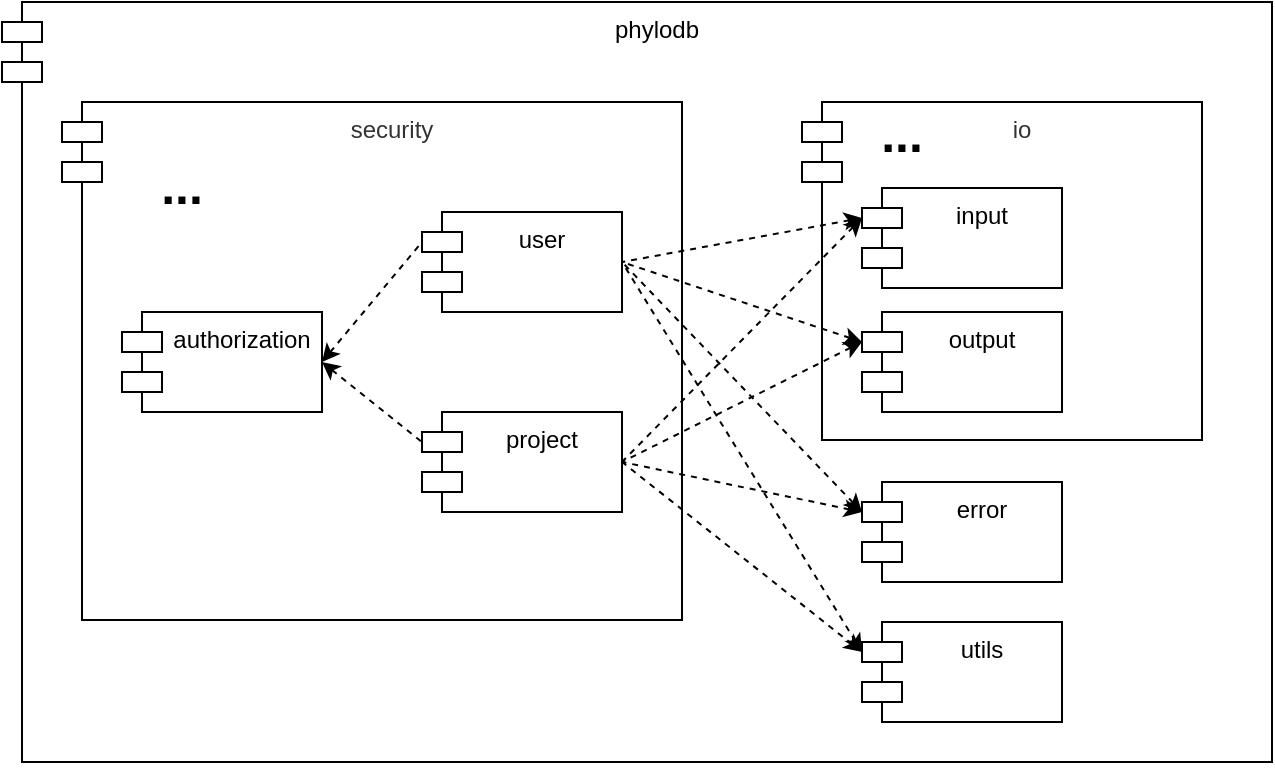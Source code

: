 <mxfile version="13.6.9" type="device"><diagram id="jA9FTtDefcOZjziilng_" name="Page-1"><mxGraphModel dx="1038" dy="631" grid="1" gridSize="10" guides="1" tooltips="1" connect="1" arrows="1" fold="1" page="1" pageScale="1" pageWidth="850" pageHeight="1100" math="0" shadow="0"><root><mxCell id="0"/><mxCell id="1" parent="0"/><mxCell id="F2ch39bkVWphz1SGzUJc-1" value="phylodb" style="shape=module;align=left;spacingLeft=20;align=center;verticalAlign=top;fillColor=none;" parent="1" vertex="1"><mxGeometry x="108" y="370" width="635" height="380" as="geometry"/></mxCell><mxCell id="F2ch39bkVWphz1SGzUJc-2" value="security" style="shape=module;align=left;spacingLeft=20;align=center;verticalAlign=top;fontColor=#333333;fillColor=none;" parent="1" vertex="1"><mxGeometry x="138" y="420" width="310" height="259" as="geometry"/></mxCell><mxCell id="F2ch39bkVWphz1SGzUJc-3" value="project" style="shape=module;align=left;spacingLeft=20;align=center;verticalAlign=top;" parent="1" vertex="1"><mxGeometry x="318" y="575" width="100" height="50" as="geometry"/></mxCell><mxCell id="F2ch39bkVWphz1SGzUJc-4" value="error" style="shape=module;align=left;spacingLeft=20;align=center;verticalAlign=top;" parent="1" vertex="1"><mxGeometry x="538" y="610" width="100" height="50" as="geometry"/></mxCell><mxCell id="F2ch39bkVWphz1SGzUJc-5" value="utils" style="shape=module;align=left;spacingLeft=20;align=center;verticalAlign=top;" parent="1" vertex="1"><mxGeometry x="538" y="680" width="100" height="50" as="geometry"/></mxCell><mxCell id="F2ch39bkVWphz1SGzUJc-6" value="user" style="shape=module;align=left;spacingLeft=20;align=center;verticalAlign=top;" parent="1" vertex="1"><mxGeometry x="318" y="475" width="100" height="50" as="geometry"/></mxCell><mxCell id="F2ch39bkVWphz1SGzUJc-9" value="io" style="shape=module;align=left;spacingLeft=20;align=center;verticalAlign=top;fontColor=#333333;fillColor=none;" parent="1" vertex="1"><mxGeometry x="508" y="420" width="200" height="169" as="geometry"/></mxCell><mxCell id="F2ch39bkVWphz1SGzUJc-10" value="output" style="shape=module;align=left;spacingLeft=20;align=center;verticalAlign=top;" parent="1" vertex="1"><mxGeometry x="538" y="525" width="100" height="50" as="geometry"/></mxCell><mxCell id="F2ch39bkVWphz1SGzUJc-11" value="input" style="shape=module;align=left;spacingLeft=20;align=center;verticalAlign=top;" parent="1" vertex="1"><mxGeometry x="538" y="463" width="100" height="50" as="geometry"/></mxCell><mxCell id="F2ch39bkVWphz1SGzUJc-12" value="" style="endArrow=none;dashed=1;html=1;exitX=0;exitY=0;exitDx=0;exitDy=15;exitPerimeter=0;startArrow=classic;startFill=1;entryX=1;entryY=0.5;entryDx=0;entryDy=0;" parent="1" source="F2ch39bkVWphz1SGzUJc-10" target="F2ch39bkVWphz1SGzUJc-3" edge="1"><mxGeometry width="50" height="50" relative="1" as="geometry"><mxPoint x="513" y="579" as="sourcePoint"/><mxPoint x="393" y="549" as="targetPoint"/></mxGeometry></mxCell><mxCell id="F2ch39bkVWphz1SGzUJc-13" value="" style="endArrow=none;dashed=1;html=1;exitX=0;exitY=0;exitDx=0;exitDy=15;exitPerimeter=0;startArrow=classic;startFill=1;entryX=1;entryY=0.5;entryDx=0;entryDy=0;" parent="1" source="F2ch39bkVWphz1SGzUJc-11" target="F2ch39bkVWphz1SGzUJc-6" edge="1"><mxGeometry width="50" height="50" relative="1" as="geometry"><mxPoint x="543" y="494" as="sourcePoint"/><mxPoint x="393" y="549" as="targetPoint"/></mxGeometry></mxCell><mxCell id="F2ch39bkVWphz1SGzUJc-16" value="" style="endArrow=none;dashed=1;html=1;exitX=0;exitY=0;exitDx=0;exitDy=15;exitPerimeter=0;startArrow=classic;startFill=1;entryX=1;entryY=0.5;entryDx=0;entryDy=0;" parent="1" source="F2ch39bkVWphz1SGzUJc-10" target="F2ch39bkVWphz1SGzUJc-6" edge="1"><mxGeometry width="50" height="50" relative="1" as="geometry"><mxPoint x="513" y="654" as="sourcePoint"/><mxPoint x="393" y="469" as="targetPoint"/></mxGeometry></mxCell><mxCell id="F2ch39bkVWphz1SGzUJc-17" value="&lt;b&gt;&lt;font style=&quot;font-size: 25px&quot;&gt;...&lt;/font&gt;&lt;/b&gt;" style="text;html=1;strokeColor=none;fillColor=none;align=center;verticalAlign=middle;whiteSpace=wrap;rounded=0;" parent="1" vertex="1"><mxGeometry x="538" y="425" width="40" height="20" as="geometry"/></mxCell><mxCell id="F2ch39bkVWphz1SGzUJc-19" value="&lt;b&gt;&lt;font style=&quot;font-size: 25px&quot;&gt;...&lt;/font&gt;&lt;/b&gt;" style="text;html=1;strokeColor=none;fillColor=none;align=center;verticalAlign=middle;whiteSpace=wrap;rounded=0;" parent="1" vertex="1"><mxGeometry x="178" y="451" width="40" height="20" as="geometry"/></mxCell><mxCell id="F2ch39bkVWphz1SGzUJc-21" style="edgeStyle=orthogonalEdgeStyle;rounded=0;orthogonalLoop=1;jettySize=auto;html=1;exitX=0.5;exitY=1;exitDx=0;exitDy=0;" parent="1" source="F2ch39bkVWphz1SGzUJc-1" target="F2ch39bkVWphz1SGzUJc-1" edge="1"><mxGeometry relative="1" as="geometry"/></mxCell><mxCell id="F2ch39bkVWphz1SGzUJc-24" value="authorization" style="shape=module;align=left;spacingLeft=20;align=center;verticalAlign=top;" parent="1" vertex="1"><mxGeometry x="168" y="525" width="100" height="50" as="geometry"/></mxCell><mxCell id="F2ch39bkVWphz1SGzUJc-32" value="" style="endArrow=none;dashed=1;html=1;exitX=0;exitY=0;exitDx=0;exitDy=15;exitPerimeter=0;startArrow=classic;startFill=1;entryX=1;entryY=0.5;entryDx=0;entryDy=0;" parent="1" source="F2ch39bkVWphz1SGzUJc-11" target="F2ch39bkVWphz1SGzUJc-3" edge="1"><mxGeometry width="50" height="50" relative="1" as="geometry"><mxPoint x="543" y="489" as="sourcePoint"/><mxPoint x="363" y="634" as="targetPoint"/></mxGeometry></mxCell><mxCell id="F2ch39bkVWphz1SGzUJc-33" value="" style="endArrow=none;dashed=1;html=1;exitX=0;exitY=0;exitDx=0;exitDy=15;exitPerimeter=0;startArrow=classic;startFill=1;entryX=1;entryY=0.5;entryDx=0;entryDy=0;" parent="1" source="F2ch39bkVWphz1SGzUJc-4" target="F2ch39bkVWphz1SGzUJc-6" edge="1"><mxGeometry width="50" height="50" relative="1" as="geometry"><mxPoint x="548" y="550" as="sourcePoint"/><mxPoint x="428" y="510" as="targetPoint"/></mxGeometry></mxCell><mxCell id="F2ch39bkVWphz1SGzUJc-34" value="" style="endArrow=none;dashed=1;html=1;exitX=0;exitY=0;exitDx=0;exitDy=15;exitPerimeter=0;startArrow=classic;startFill=1;entryX=1;entryY=0.5;entryDx=0;entryDy=0;" parent="1" source="F2ch39bkVWphz1SGzUJc-5" target="F2ch39bkVWphz1SGzUJc-6" edge="1"><mxGeometry width="50" height="50" relative="1" as="geometry"><mxPoint x="548" y="635" as="sourcePoint"/><mxPoint x="428" y="510" as="targetPoint"/></mxGeometry></mxCell><mxCell id="F2ch39bkVWphz1SGzUJc-35" value="" style="endArrow=none;dashed=1;html=1;startArrow=classic;startFill=1;entryX=1;entryY=0.5;entryDx=0;entryDy=0;exitX=0;exitY=0;exitDx=0;exitDy=15;exitPerimeter=0;" parent="1" source="F2ch39bkVWphz1SGzUJc-5" target="F2ch39bkVWphz1SGzUJc-3" edge="1"><mxGeometry width="50" height="50" relative="1" as="geometry"><mxPoint x="548" y="705" as="sourcePoint"/><mxPoint x="428" y="510" as="targetPoint"/></mxGeometry></mxCell><mxCell id="F2ch39bkVWphz1SGzUJc-36" value="" style="endArrow=none;dashed=1;html=1;startArrow=classic;startFill=1;entryX=1;entryY=0.5;entryDx=0;entryDy=0;exitX=0;exitY=0;exitDx=0;exitDy=15;exitPerimeter=0;" parent="1" source="F2ch39bkVWphz1SGzUJc-4" target="F2ch39bkVWphz1SGzUJc-3" edge="1"><mxGeometry width="50" height="50" relative="1" as="geometry"><mxPoint x="548" y="705" as="sourcePoint"/><mxPoint x="428" y="610" as="targetPoint"/></mxGeometry></mxCell><mxCell id="F2ch39bkVWphz1SGzUJc-37" value="" style="endArrow=none;dashed=1;html=1;exitX=1;exitY=0.5;exitDx=0;exitDy=0;startArrow=classic;startFill=1;entryX=0;entryY=0;entryDx=0;entryDy=15;entryPerimeter=0;" parent="1" source="F2ch39bkVWphz1SGzUJc-24" target="F2ch39bkVWphz1SGzUJc-6" edge="1"><mxGeometry width="50" height="50" relative="1" as="geometry"><mxPoint x="548" y="488" as="sourcePoint"/><mxPoint x="428" y="610" as="targetPoint"/></mxGeometry></mxCell><mxCell id="F2ch39bkVWphz1SGzUJc-38" value="" style="endArrow=none;dashed=1;html=1;exitX=1;exitY=0.5;exitDx=0;exitDy=0;startArrow=classic;startFill=1;entryX=0;entryY=0;entryDx=0;entryDy=15;entryPerimeter=0;" parent="1" source="F2ch39bkVWphz1SGzUJc-24" target="F2ch39bkVWphz1SGzUJc-3" edge="1"><mxGeometry width="50" height="50" relative="1" as="geometry"><mxPoint x="278.0" y="560" as="sourcePoint"/><mxPoint x="328" y="500" as="targetPoint"/></mxGeometry></mxCell></root></mxGraphModel></diagram></mxfile>